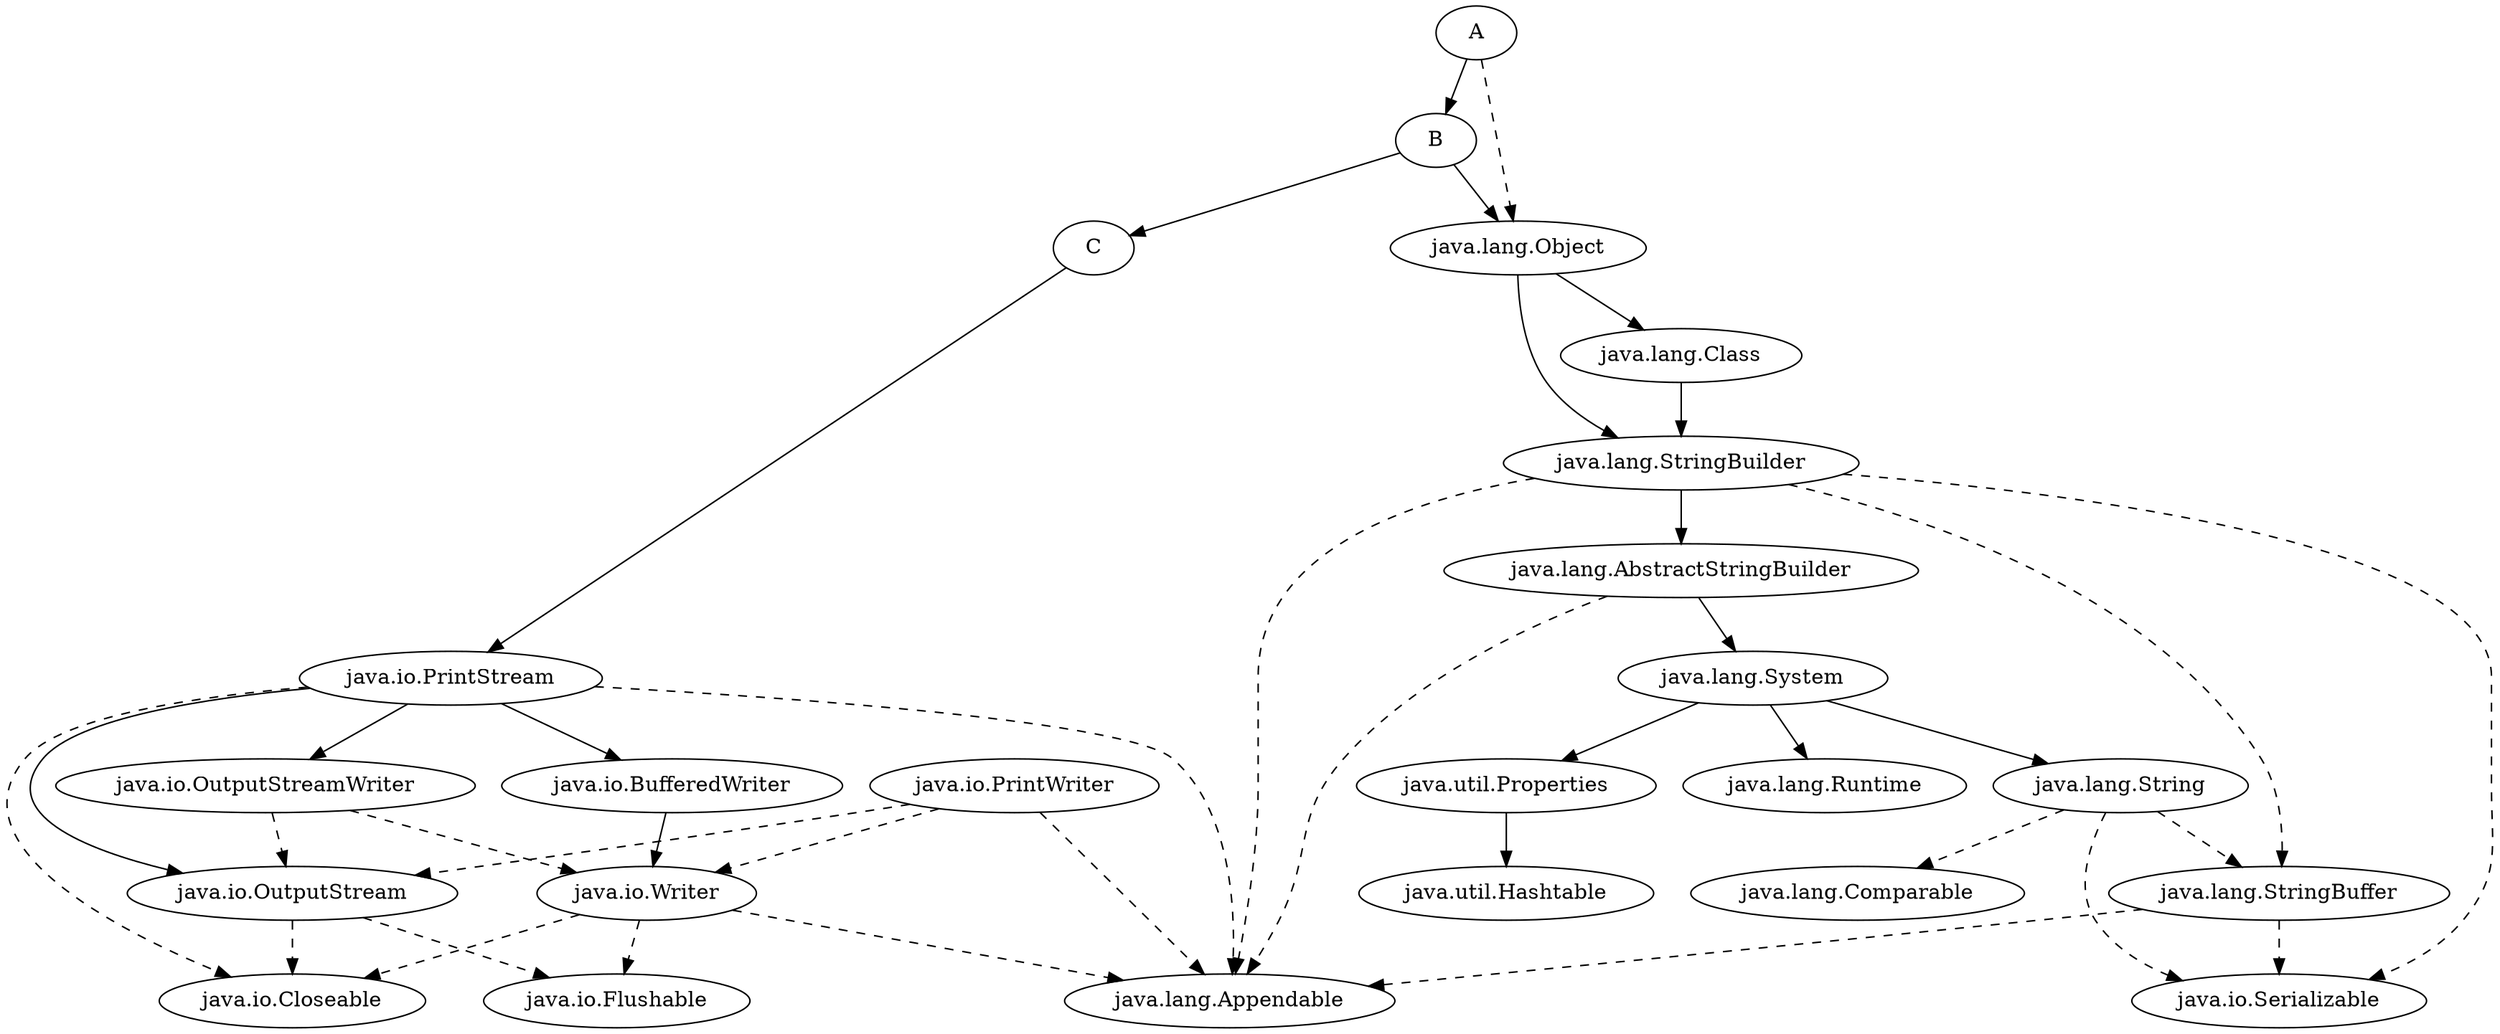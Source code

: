 digraph dep{
//    rankdir=LR;
//    compound=true;
//    concentrate=true;
//    splines=compound;
"A" -> "B";
"B" -> "C";
"C" -> "java.io.PrintStream";
"A" -> "java.lang.Object" [style=dashed];
"B" -> "java.lang.Object";
"java.io.BufferedWriter" -> "java.io.Writer";
"java.io.PrintStream" -> "java.io.BufferedWriter";
"java.io.PrintStream" -> "java.io.OutputStream";
"java.io.PrintStream" -> "java.io.OutputStreamWriter";
"java.lang.AbstractStringBuilder" -> "java.lang.System";
"java.lang.Class" -> "java.lang.StringBuilder";
"java.lang.Object" -> "java.lang.Class";
"java.lang.Object" -> "java.lang.StringBuilder";
"java.lang.StringBuilder" -> "java.lang.AbstractStringBuilder";
"java.lang.System" -> "java.lang.Runtime";
"java.lang.System" -> "java.lang.String";
"java.lang.System" -> "java.util.Properties";
"java.util.Properties" -> "java.util.Hashtable";
"java.io.OutputStream" -> "java.io.Closeable" [style=dashed];
"java.io.OutputStream" -> "java.io.Flushable" [style=dashed,weight=1.2];
"java.io.OutputStreamWriter" -> "java.io.OutputStream" [style=dashed];
"java.io.OutputStreamWriter" -> "java.io.Writer" [style=dashed];
"java.io.PrintStream" -> "java.io.Closeable" [style=dashed];
"java.io.PrintStream" -> "java.lang.Appendable" [style=dashed];
"java.io.PrintWriter" -> "java.io.OutputStream" [style=dashed];
"java.io.PrintWriter" -> "java.io.Writer" [style=dashed];
"java.io.PrintWriter" -> "java.lang.Appendable" [style=dashed];
"java.io.Writer" -> "java.io.Closeable" [style=dashed];
"java.io.Writer" -> "java.io.Flushable" [style=dashed];
"java.io.Writer" -> "java.lang.Appendable" [style=dashed];
"java.lang.AbstractStringBuilder" -> "java.lang.Appendable" [style=dashed];
"java.lang.StringBuffer" -> "java.io.Serializable" [style=dashed];
"java.lang.StringBuffer" -> "java.lang.Appendable" [style=dashed];
"java.lang.StringBuilder" -> "java.io.Serializable" [style=dashed];
"java.lang.StringBuilder" -> "java.lang.Appendable" [style=dashed];
"java.lang.StringBuilder" -> "java.lang.StringBuffer" [style=dashed];
"java.lang.String" -> "java.io.Serializable" [style=dashed];
"java.lang.String" -> "java.lang.Comparable" [style=dashed];
"java.lang.String" -> "java.lang.StringBuffer" [style=dashed];
}
